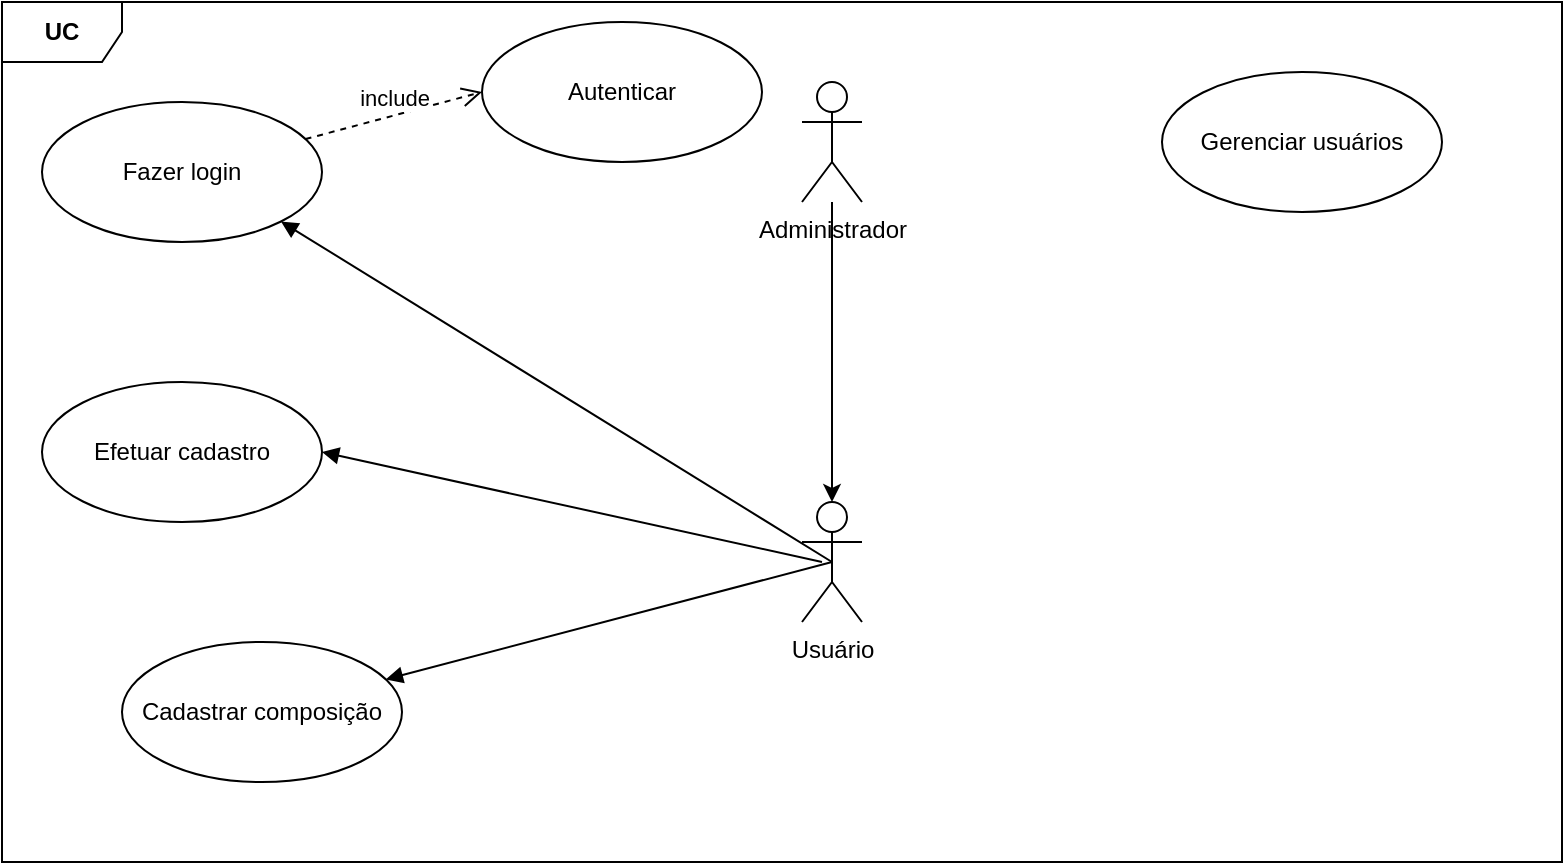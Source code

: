 <mxfile version="14.6.0" type="github">
  <diagram id="w8D657mxlGQfHznDpba7" name="Page-1">
    <mxGraphModel dx="786" dy="446" grid="1" gridSize="10" guides="1" tooltips="1" connect="1" arrows="1" fold="1" page="1" pageScale="1" pageWidth="850" pageHeight="1100" math="0" shadow="0">
      <root>
        <mxCell id="0" />
        <mxCell id="1" parent="0" />
        <mxCell id="w2xqddaMOJViEXT3OZfL-1" value="&lt;b&gt;UC&lt;/b&gt;" style="shape=umlFrame;whiteSpace=wrap;html=1;" vertex="1" parent="1">
          <mxGeometry x="10" y="10" width="780" height="430" as="geometry" />
        </mxCell>
        <mxCell id="w2xqddaMOJViEXT3OZfL-6" style="edgeStyle=orthogonalEdgeStyle;rounded=0;orthogonalLoop=1;jettySize=auto;html=1;" edge="1" parent="1" source="w2xqddaMOJViEXT3OZfL-2" target="w2xqddaMOJViEXT3OZfL-4">
          <mxGeometry relative="1" as="geometry" />
        </mxCell>
        <mxCell id="w2xqddaMOJViEXT3OZfL-2" value="Administrador&lt;br&gt;" style="shape=umlActor;verticalLabelPosition=bottom;verticalAlign=top;html=1;" vertex="1" parent="1">
          <mxGeometry x="410" y="50" width="30" height="60" as="geometry" />
        </mxCell>
        <mxCell id="w2xqddaMOJViEXT3OZfL-4" value="Usuário" style="shape=umlActor;verticalLabelPosition=bottom;verticalAlign=top;html=1;" vertex="1" parent="1">
          <mxGeometry x="410" y="260" width="30" height="60" as="geometry" />
        </mxCell>
        <mxCell id="w2xqddaMOJViEXT3OZfL-7" value="Fazer login" style="ellipse;whiteSpace=wrap;html=1;" vertex="1" parent="1">
          <mxGeometry x="30" y="60" width="140" height="70" as="geometry" />
        </mxCell>
        <mxCell id="w2xqddaMOJViEXT3OZfL-8" value="Autenticar" style="ellipse;whiteSpace=wrap;html=1;" vertex="1" parent="1">
          <mxGeometry x="250" y="20" width="140" height="70" as="geometry" />
        </mxCell>
        <mxCell id="w2xqddaMOJViEXT3OZfL-9" value="include" style="html=1;verticalAlign=bottom;endArrow=open;dashed=1;endSize=8;entryX=0;entryY=0.5;entryDx=0;entryDy=0;" edge="1" parent="1" source="w2xqddaMOJViEXT3OZfL-7" target="w2xqddaMOJViEXT3OZfL-8">
          <mxGeometry relative="1" as="geometry">
            <mxPoint x="440" y="230" as="sourcePoint" />
            <mxPoint x="360" y="230" as="targetPoint" />
          </mxGeometry>
        </mxCell>
        <mxCell id="w2xqddaMOJViEXT3OZfL-10" value="Efetuar cadastro" style="ellipse;whiteSpace=wrap;html=1;" vertex="1" parent="1">
          <mxGeometry x="30" y="200" width="140" height="70" as="geometry" />
        </mxCell>
        <mxCell id="w2xqddaMOJViEXT3OZfL-11" value="Cadastrar composição" style="ellipse;whiteSpace=wrap;html=1;" vertex="1" parent="1">
          <mxGeometry x="70" y="330" width="140" height="70" as="geometry" />
        </mxCell>
        <mxCell id="w2xqddaMOJViEXT3OZfL-12" value="Gerenciar usuários" style="ellipse;whiteSpace=wrap;html=1;" vertex="1" parent="1">
          <mxGeometry x="590" y="45" width="140" height="70" as="geometry" />
        </mxCell>
        <mxCell id="w2xqddaMOJViEXT3OZfL-14" value="" style="html=1;verticalAlign=bottom;endArrow=block;entryX=1;entryY=1;entryDx=0;entryDy=0;exitX=0.5;exitY=0.5;exitDx=0;exitDy=0;exitPerimeter=0;" edge="1" parent="1" source="w2xqddaMOJViEXT3OZfL-4" target="w2xqddaMOJViEXT3OZfL-7">
          <mxGeometry width="80" relative="1" as="geometry">
            <mxPoint x="360" y="230" as="sourcePoint" />
            <mxPoint x="440" y="230" as="targetPoint" />
          </mxGeometry>
        </mxCell>
        <mxCell id="w2xqddaMOJViEXT3OZfL-15" value="" style="html=1;verticalAlign=bottom;endArrow=block;entryX=1;entryY=0.5;entryDx=0;entryDy=0;exitX=0;exitY=0.333;exitDx=0;exitDy=0;exitPerimeter=0;" edge="1" parent="1" target="w2xqddaMOJViEXT3OZfL-10">
          <mxGeometry width="80" relative="1" as="geometry">
            <mxPoint x="420" y="290" as="sourcePoint" />
            <mxPoint x="159.497" y="129.749" as="targetPoint" />
          </mxGeometry>
        </mxCell>
        <mxCell id="w2xqddaMOJViEXT3OZfL-16" value="" style="html=1;verticalAlign=bottom;endArrow=block;exitX=0.5;exitY=0.5;exitDx=0;exitDy=0;exitPerimeter=0;" edge="1" parent="1" source="w2xqddaMOJViEXT3OZfL-4" target="w2xqddaMOJViEXT3OZfL-11">
          <mxGeometry width="80" relative="1" as="geometry">
            <mxPoint x="400" y="300" as="sourcePoint" />
            <mxPoint x="169.497" y="139.749" as="targetPoint" />
          </mxGeometry>
        </mxCell>
      </root>
    </mxGraphModel>
  </diagram>
</mxfile>
